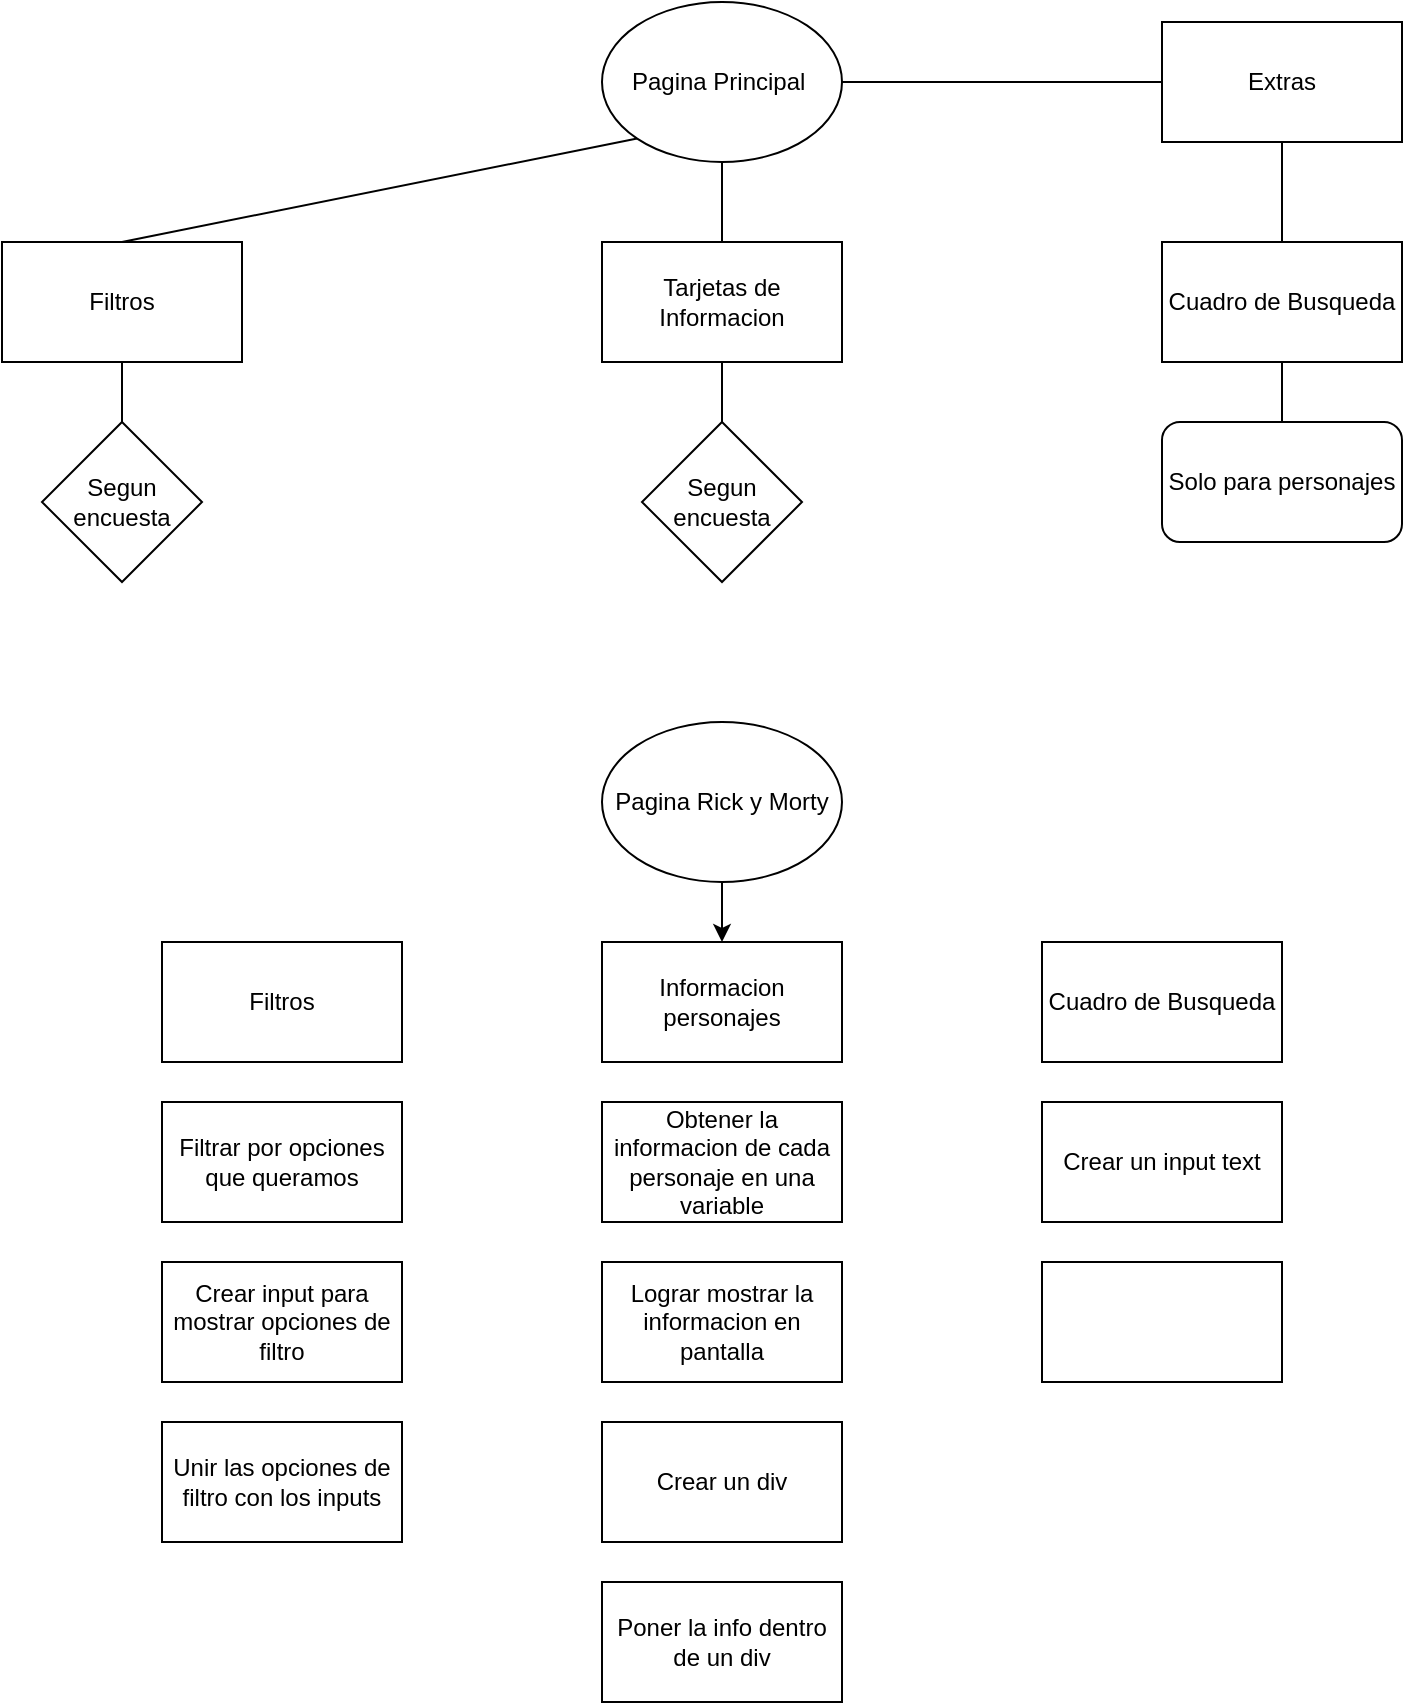 <mxfile version="17.4.6" type="github">
  <diagram id="KlmxVrJ-S1ddqZ35woQQ" name="Page-1">
    <mxGraphModel dx="925" dy="519" grid="1" gridSize="10" guides="1" tooltips="1" connect="1" arrows="1" fold="1" page="1" pageScale="1" pageWidth="850" pageHeight="1100" math="0" shadow="0">
      <root>
        <mxCell id="0" />
        <mxCell id="1" parent="0" />
        <mxCell id="X1KituN1B8Y9-tO2IIAc-1" value="Filtros" style="rounded=0;whiteSpace=wrap;html=1;" parent="1" vertex="1">
          <mxGeometry x="40" y="140" width="120" height="60" as="geometry" />
        </mxCell>
        <mxCell id="X1KituN1B8Y9-tO2IIAc-3" value="Pagina Principal&amp;nbsp;" style="ellipse;whiteSpace=wrap;html=1;" parent="1" vertex="1">
          <mxGeometry x="340" y="20" width="120" height="80" as="geometry" />
        </mxCell>
        <mxCell id="8PGBTIANmVjpO1iVgClS-1" value="Tarjetas de Informacion" style="rounded=0;whiteSpace=wrap;html=1;" vertex="1" parent="1">
          <mxGeometry x="340" y="140" width="120" height="60" as="geometry" />
        </mxCell>
        <mxCell id="8PGBTIANmVjpO1iVgClS-2" value="Cuadro de Busqueda" style="rounded=0;whiteSpace=wrap;html=1;" vertex="1" parent="1">
          <mxGeometry x="620" y="140" width="120" height="60" as="geometry" />
        </mxCell>
        <mxCell id="8PGBTIANmVjpO1iVgClS-3" value="Extras" style="rounded=0;whiteSpace=wrap;html=1;" vertex="1" parent="1">
          <mxGeometry x="620" y="30" width="120" height="60" as="geometry" />
        </mxCell>
        <mxCell id="8PGBTIANmVjpO1iVgClS-5" value="Segun encuesta" style="rhombus;whiteSpace=wrap;html=1;" vertex="1" parent="1">
          <mxGeometry x="60" y="230" width="80" height="80" as="geometry" />
        </mxCell>
        <mxCell id="8PGBTIANmVjpO1iVgClS-8" value="" style="endArrow=none;html=1;rounded=0;entryX=0.5;entryY=0;entryDx=0;entryDy=0;exitX=0.5;exitY=1;exitDx=0;exitDy=0;" edge="1" parent="1" source="X1KituN1B8Y9-tO2IIAc-1" target="8PGBTIANmVjpO1iVgClS-5">
          <mxGeometry width="50" height="50" relative="1" as="geometry">
            <mxPoint x="110" y="210" as="sourcePoint" />
            <mxPoint x="280" y="270" as="targetPoint" />
          </mxGeometry>
        </mxCell>
        <mxCell id="8PGBTIANmVjpO1iVgClS-9" value="Segun encuesta" style="rhombus;whiteSpace=wrap;html=1;" vertex="1" parent="1">
          <mxGeometry x="360" y="230" width="80" height="80" as="geometry" />
        </mxCell>
        <mxCell id="8PGBTIANmVjpO1iVgClS-10" value="" style="endArrow=none;html=1;rounded=0;entryX=0.5;entryY=1;entryDx=0;entryDy=0;exitX=0.5;exitY=0;exitDx=0;exitDy=0;" edge="1" parent="1" source="8PGBTIANmVjpO1iVgClS-9" target="8PGBTIANmVjpO1iVgClS-1">
          <mxGeometry width="50" height="50" relative="1" as="geometry">
            <mxPoint x="390" y="260" as="sourcePoint" />
            <mxPoint x="440" y="210" as="targetPoint" />
          </mxGeometry>
        </mxCell>
        <mxCell id="8PGBTIANmVjpO1iVgClS-12" value="" style="endArrow=none;html=1;rounded=0;entryX=1;entryY=0.5;entryDx=0;entryDy=0;exitX=0;exitY=0.5;exitDx=0;exitDy=0;" edge="1" parent="1" source="8PGBTIANmVjpO1iVgClS-3" target="X1KituN1B8Y9-tO2IIAc-3">
          <mxGeometry width="50" height="50" relative="1" as="geometry">
            <mxPoint x="450" y="280" as="sourcePoint" />
            <mxPoint x="500" y="230" as="targetPoint" />
          </mxGeometry>
        </mxCell>
        <mxCell id="8PGBTIANmVjpO1iVgClS-13" value="" style="endArrow=none;html=1;rounded=0;entryX=0.5;entryY=1;entryDx=0;entryDy=0;exitX=0.5;exitY=0;exitDx=0;exitDy=0;" edge="1" parent="1" source="8PGBTIANmVjpO1iVgClS-1" target="X1KituN1B8Y9-tO2IIAc-3">
          <mxGeometry width="50" height="50" relative="1" as="geometry">
            <mxPoint x="450" y="280" as="sourcePoint" />
            <mxPoint x="500" y="230" as="targetPoint" />
          </mxGeometry>
        </mxCell>
        <mxCell id="8PGBTIANmVjpO1iVgClS-14" value="" style="endArrow=none;html=1;rounded=0;exitX=0.5;exitY=0;exitDx=0;exitDy=0;" edge="1" parent="1" source="8PGBTIANmVjpO1iVgClS-2" target="8PGBTIANmVjpO1iVgClS-3">
          <mxGeometry width="50" height="50" relative="1" as="geometry">
            <mxPoint x="450" y="280" as="sourcePoint" />
            <mxPoint x="500" y="230" as="targetPoint" />
          </mxGeometry>
        </mxCell>
        <mxCell id="8PGBTIANmVjpO1iVgClS-15" value="" style="endArrow=none;html=1;rounded=0;entryX=0;entryY=1;entryDx=0;entryDy=0;exitX=0.5;exitY=0;exitDx=0;exitDy=0;" edge="1" parent="1" source="X1KituN1B8Y9-tO2IIAc-1" target="X1KituN1B8Y9-tO2IIAc-3">
          <mxGeometry width="50" height="50" relative="1" as="geometry">
            <mxPoint x="450" y="280" as="sourcePoint" />
            <mxPoint x="490" y="260" as="targetPoint" />
          </mxGeometry>
        </mxCell>
        <mxCell id="8PGBTIANmVjpO1iVgClS-16" value="" style="endArrow=none;html=1;rounded=0;entryX=0.5;entryY=1;entryDx=0;entryDy=0;exitX=0.5;exitY=0;exitDx=0;exitDy=0;" edge="1" parent="1" target="8PGBTIANmVjpO1iVgClS-2">
          <mxGeometry width="50" height="50" relative="1" as="geometry">
            <mxPoint x="680" y="230" as="sourcePoint" />
            <mxPoint x="500" y="230" as="targetPoint" />
          </mxGeometry>
        </mxCell>
        <mxCell id="8PGBTIANmVjpO1iVgClS-17" value="Solo para personajes" style="rounded=1;whiteSpace=wrap;html=1;" vertex="1" parent="1">
          <mxGeometry x="620" y="230" width="120" height="60" as="geometry" />
        </mxCell>
        <mxCell id="8PGBTIANmVjpO1iVgClS-28" value="" style="edgeStyle=orthogonalEdgeStyle;rounded=0;orthogonalLoop=1;jettySize=auto;html=1;" edge="1" parent="1" source="8PGBTIANmVjpO1iVgClS-19" target="8PGBTIANmVjpO1iVgClS-22">
          <mxGeometry relative="1" as="geometry" />
        </mxCell>
        <mxCell id="8PGBTIANmVjpO1iVgClS-19" value="Pagina Rick y Morty" style="ellipse;whiteSpace=wrap;html=1;" vertex="1" parent="1">
          <mxGeometry x="340" y="380" width="120" height="80" as="geometry" />
        </mxCell>
        <mxCell id="8PGBTIANmVjpO1iVgClS-22" value="Informacion personajes" style="rounded=0;whiteSpace=wrap;html=1;" vertex="1" parent="1">
          <mxGeometry x="340" y="490" width="120" height="60" as="geometry" />
        </mxCell>
        <mxCell id="8PGBTIANmVjpO1iVgClS-23" value="Obtener la informacion de cada personaje en una variable" style="rounded=0;whiteSpace=wrap;html=1;" vertex="1" parent="1">
          <mxGeometry x="340" y="570" width="120" height="60" as="geometry" />
        </mxCell>
        <mxCell id="8PGBTIANmVjpO1iVgClS-24" value="Crear un div" style="rounded=0;whiteSpace=wrap;html=1;" vertex="1" parent="1">
          <mxGeometry x="340" y="730" width="120" height="60" as="geometry" />
        </mxCell>
        <mxCell id="8PGBTIANmVjpO1iVgClS-25" value="Poner la info dentro de un div" style="rounded=0;whiteSpace=wrap;html=1;" vertex="1" parent="1">
          <mxGeometry x="340" y="810" width="120" height="60" as="geometry" />
        </mxCell>
        <mxCell id="8PGBTIANmVjpO1iVgClS-31" value="Lograr mostrar la informacion en pantalla" style="rounded=0;whiteSpace=wrap;html=1;" vertex="1" parent="1">
          <mxGeometry x="340" y="650" width="120" height="60" as="geometry" />
        </mxCell>
        <mxCell id="8PGBTIANmVjpO1iVgClS-34" value="Filtros" style="rounded=0;whiteSpace=wrap;html=1;" vertex="1" parent="1">
          <mxGeometry x="120" y="490" width="120" height="60" as="geometry" />
        </mxCell>
        <mxCell id="8PGBTIANmVjpO1iVgClS-35" value="Crear input para mostrar opciones de filtro" style="rounded=0;whiteSpace=wrap;html=1;" vertex="1" parent="1">
          <mxGeometry x="120" y="650" width="120" height="60" as="geometry" />
        </mxCell>
        <mxCell id="8PGBTIANmVjpO1iVgClS-36" value="Filtrar por opciones que queramos" style="rounded=0;whiteSpace=wrap;html=1;" vertex="1" parent="1">
          <mxGeometry x="120" y="570" width="120" height="60" as="geometry" />
        </mxCell>
        <mxCell id="8PGBTIANmVjpO1iVgClS-37" value="Unir las opciones de filtro con los inputs" style="rounded=0;whiteSpace=wrap;html=1;" vertex="1" parent="1">
          <mxGeometry x="120" y="730" width="120" height="60" as="geometry" />
        </mxCell>
        <mxCell id="8PGBTIANmVjpO1iVgClS-38" value="Cuadro de Busqueda" style="rounded=0;whiteSpace=wrap;html=1;" vertex="1" parent="1">
          <mxGeometry x="560" y="490" width="120" height="60" as="geometry" />
        </mxCell>
        <mxCell id="8PGBTIANmVjpO1iVgClS-39" value="Crear un input text" style="rounded=0;whiteSpace=wrap;html=1;" vertex="1" parent="1">
          <mxGeometry x="560" y="570" width="120" height="60" as="geometry" />
        </mxCell>
        <mxCell id="8PGBTIANmVjpO1iVgClS-41" value="" style="rounded=0;whiteSpace=wrap;html=1;" vertex="1" parent="1">
          <mxGeometry x="560" y="650" width="120" height="60" as="geometry" />
        </mxCell>
      </root>
    </mxGraphModel>
  </diagram>
</mxfile>

